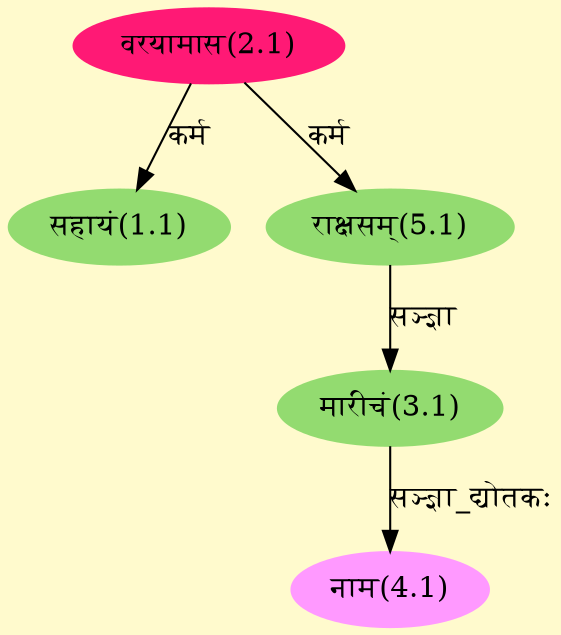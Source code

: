digraph G{
rankdir=BT;
 compound=true;
 bgcolor="lemonchiffon1";
Node1_1 [style=filled, color="#93DB70" label = "सहायं(1.1)"]
Node2_1 [style=filled, color="#FF1975" label = "वरयामास(2.1)"]
Node3_1 [style=filled, color="#93DB70" label = "मारीचं(3.1)"]
Node5_1 [style=filled, color="#93DB70" label = "राक्षसम्(5.1)"]
Node4_1 [style=filled, color="#FF99FF" label = "नाम(4.1)"]
/* Start of Relations section */

Node1_1 -> Node2_1 [  label="कर्म"  dir="back" ]
Node3_1 -> Node5_1 [  label="सञ्ज्ञा"  dir="back" ]
Node4_1 -> Node3_1 [  label="सञ्ज्ञा_द्योतकः"  dir="back" ]
Node5_1 -> Node2_1 [  label="कर्म"  dir="back" ]
}

